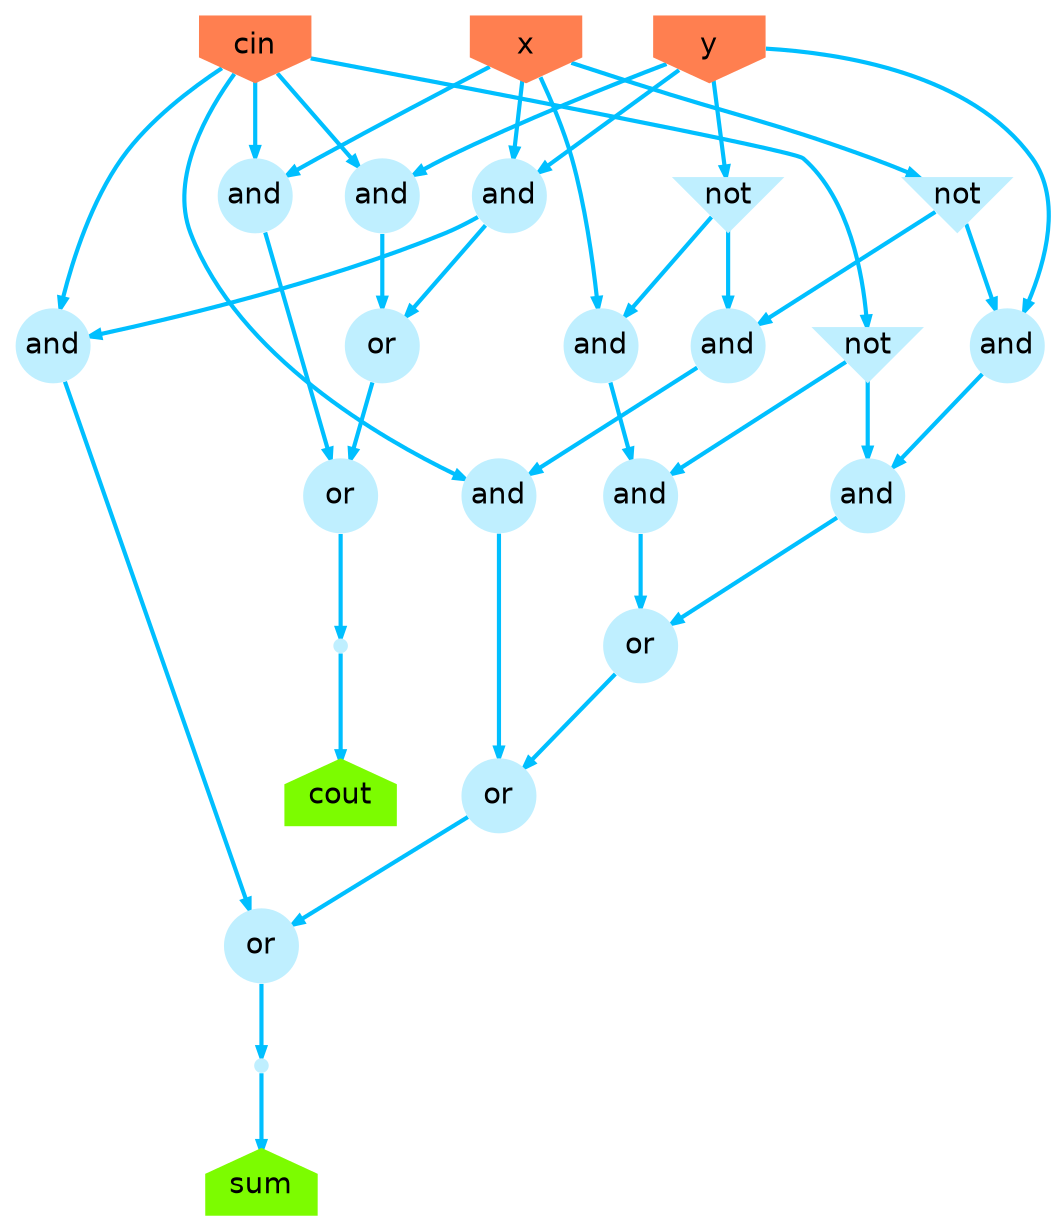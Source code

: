 digraph g {
    graph [splines="spline", outputorder="edgesfirst"];
    node [shape=circle, style=filled, fillcolor=lightblue1,
        fontcolor=black, fontname=helvetica, penwidth=0,
        fixedsize=shape];
    edge [labelfloat=false, penwidth=2, color=deepskyblue, arrowsize=.5];
    n0 [label="cin", shape=invhouse, fillcolor=coral];
    n1 [label="", height=.1, width=.1];
    n2 [label="cout", shape=house, fillcolor=lawngreen];
    n3 [label="", height=.1, width=.1];
    n4 [label="sum", shape=house, fillcolor=lawngreen];
    n5 [label="and"];
    n6 [label="and"];
    n7 [label="or"];
    n8 [label="and"];
    n9 [label="and"];
    n10 [label="or"];
    n11 [label="and"];
    n12 [label="and"];
    n13 [label="and"];
    n14 [label="not", shape=invtriangle];
    n15 [label="or"];
    n16 [label="or"];
    n17 [label="and"];
    n18 [label="not", shape=invtriangle];
    n19 [label="and"];
    n20 [label="not", shape=invtriangle];
    n21 [label="and"];
    n22 [label="or"];
    n23 [label="x", shape=invhouse, fillcolor=coral];
    n24 [label="y", shape=invhouse, fillcolor=coral];
    n0 -> n5 [label="", penwidth="2", arrowhead="normal"];
    n0 -> n6 [label="", penwidth="2", arrowhead="normal"];
    n0 -> n14 [label="", penwidth="2", arrowhead="normal"];
    n0 -> n17 [label="", penwidth="2", arrowhead="normal"];
    n0 -> n21 [label="", penwidth="2", arrowhead="normal"];
    n1 -> n2 [label="", penwidth="2", arrowhead="normal"];
    n3 -> n4 [label="", penwidth="2", arrowhead="normal"];
    n5 -> n16 [label="", penwidth="2", arrowhead="normal"];
    n6 -> n15 [label="", penwidth="2", arrowhead="normal"];
    n7 -> n1 [label="", penwidth="2", arrowhead="normal"];
    n8 -> n22 [label="", penwidth="2", arrowhead="normal"];
    n9 -> n22 [label="", penwidth="2", arrowhead="normal"];
    n10 -> n7 [label="", penwidth="2", arrowhead="normal"];
    n11 -> n8 [label="", penwidth="2", arrowhead="normal"];
    n12 -> n9 [label="", penwidth="2", arrowhead="normal"];
    n13 -> n6 [label="", penwidth="2", arrowhead="normal"];
    n14 -> n8 [label="", penwidth="2", arrowhead="normal"];
    n14 -> n9 [label="", penwidth="2", arrowhead="normal"];
    n15 -> n16 [label="", penwidth="2", arrowhead="normal"];
    n16 -> n3 [label="", penwidth="2", arrowhead="normal"];
    n17 -> n7 [label="", penwidth="2", arrowhead="normal"];
    n18 -> n12 [label="", penwidth="2", arrowhead="normal"];
    n18 -> n13 [label="", penwidth="2", arrowhead="normal"];
    n19 -> n5 [label="", penwidth="2", arrowhead="normal"];
    n19 -> n10 [label="", penwidth="2", arrowhead="normal"];
    n20 -> n11 [label="", penwidth="2", arrowhead="normal"];
    n20 -> n13 [label="", penwidth="2", arrowhead="normal"];
    n21 -> n10 [label="", penwidth="2", arrowhead="normal"];
    n22 -> n15 [label="", penwidth="2", arrowhead="normal"];
    n23 -> n11 [label="", penwidth="2", arrowhead="normal"];
    n23 -> n17 [label="", penwidth="2", arrowhead="normal"];
    n23 -> n18 [label="", penwidth="2", arrowhead="normal"];
    n23 -> n19 [label="", penwidth="2", arrowhead="normal"];
    n24 -> n12 [label="", penwidth="2", arrowhead="normal"];
    n24 -> n19 [label="", penwidth="2", arrowhead="normal"];
    n24 -> n20 [label="", penwidth="2", arrowhead="normal"];
    n24 -> n21 [label="", penwidth="2", arrowhead="normal"];
}

